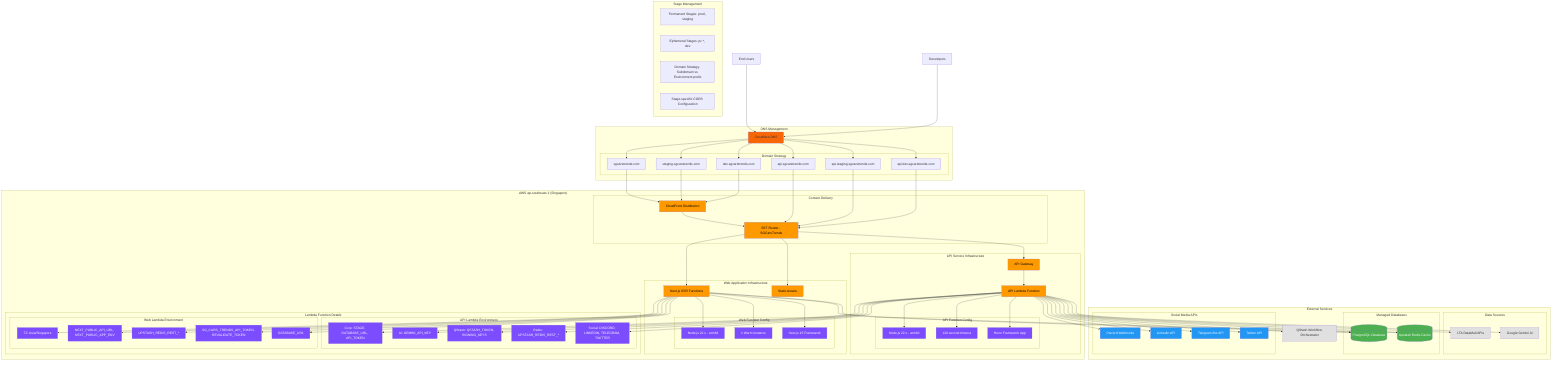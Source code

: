graph TB
    %% Users and External Access
    Users[End Users]
    Developers[Developers]
    
    %% DNS Layer
    subgraph "DNS Management"
        Cloudflare[Cloudflare DNS]
        
        subgraph "Domain Strategy"
            ProdDomain[sgcarstrends.com]
            StagingDomain[staging.sgcarstrends.com]
            DevDomain[dev.sgcarstrends.com]
            APIDomain[api.sgcarstrends.com]
            APIStagingDomain[api.staging.sgcarstrends.com]
            APIDevDomain[api.dev.sgcarstrends.com]
        end
    end
    
    %% AWS Infrastructure - Singapore Region
    subgraph "AWS ap-southeast-1 (Singapore)"
        %% CDN Layer
        subgraph "Content Delivery"
            CloudFront[CloudFront Distribution]
            Router[SST Router - SGCarsTrends]
        end
        
        %% API Infrastructure  
        subgraph "API Service Infrastructure"
            APIGateway[API Gateway]
            APILambda[API Lambda Function]
            
            subgraph "API Function Config"
                APIRuntime[Node.js 22.x - arm64]
                APITimeout[120 second timeout]
                HonoApp[Hono Framework App]
            end
        end
        
        %% Web Infrastructure
        subgraph "Web Application Infrastructure"
            NextjsSSR[Next.js SSR Functions]
            StaticAssets[Static Assets]
            
            subgraph "Web Function Config"
                WebRuntime[Node.js 22.x - arm64]
                WebWarm[1 Warm Instance]
                NextjsFramework[Next.js 15 Framework]
            end
        end
        
        %% Lambda Functions Detail
        subgraph "Lambda Function Details"
            subgraph "API Lambda Environment"
                CoreEnv[Core: STAGE, DATABASE_URL, API_TOKEN]
                AIEnv[AI: GEMINI_API_KEY] 
                QStashEnv[QStash: QSTASH_TOKEN, SIGNING_KEYS]
                RedisEnv[Redis: UPSTASH_REDIS_REST_*]
                SocialEnv[Social: DISCORD, LINKEDIN, TELEGRAM, TWITTER]
            end
            
            subgraph "Web Lambda Environment"
                WebEnv[TZ: Asia/Singapore]
                PublicEnv[NEXT_PUBLIC_API_URL, NEXT_PUBLIC_APP_ENV]
                WebRedis[UPSTASH_REDIS_REST_*]
                WebAuth[SG_CARS_TRENDS_API_TOKEN, REVALIDATE_TOKEN]
                WebDB[DATABASE_URL]
            end
        end
    end
    
    %% External Services
    subgraph "External Services"
        %% Data Sources
        subgraph "Data Sources"
            LTA[LTA DataMall APIs]
            GeminiAI[Google Gemini AI]
        end
        
        %% Message Queue
        QStash[QStash Workflow Orchestrator]
        
        %% Databases
        subgraph "Managed Databases"
            PostgreSQL[(PostgreSQL Database)]
            Upstash[(Upstash Redis Cache)]
        end
        
        %% Social Media
        subgraph "Social Media APIs"
            Discord[Discord Webhooks]
            LinkedIn[LinkedIn API]
            Telegram[Telegram Bot API]
            Twitter[Twitter API]
        end
    end
    
    %% Traffic Flow
    Users --> Cloudflare
    Developers --> Cloudflare
    
    %% DNS Resolution
    Cloudflare --> ProdDomain
    Cloudflare --> StagingDomain  
    Cloudflare --> DevDomain
    Cloudflare --> APIDomain
    Cloudflare --> APIStagingDomain
    Cloudflare --> APIDevDomain
    
    %% CloudFront Distribution
    ProdDomain --> CloudFront
    StagingDomain --> CloudFront
    DevDomain --> CloudFront
    
    %% Router Distribution
    CloudFront --> Router
    
    %% API Traffic
    APIDomain --> Router
    APIStagingDomain --> Router
    APIDevDomain --> Router
    Router --> APIGateway
    APIGateway --> APILambda
    
    %% Web Traffic
    Router --> NextjsSSR
    Router --> StaticAssets
    
    %% Function Configuration
    APILambda --> APIRuntime
    APILambda --> APITimeout
    APILambda --> HonoApp
    
    NextjsSSR --> WebRuntime
    NextjsSSR --> WebWarm
    NextjsSSR --> NextjsFramework
    
    %% Environment Configuration
    APILambda --> CoreEnv
    APILambda --> AIEnv
    APILambda --> QStashEnv
    APILambda --> RedisEnv
    APILambda --> SocialEnv
    
    NextjsSSR --> WebEnv
    NextjsSSR --> PublicEnv
    NextjsSSR --> WebRedis
    NextjsSSR --> WebAuth
    NextjsSSR --> WebDB
    
    %% External Connections
    APILambda --> LTA
    APILambda --> GeminiAI
    APILambda --> QStash
    APILambda --> PostgreSQL
    APILambda --> Upstash
    APILambda --> Discord
    APILambda --> LinkedIn
    APILambda --> Telegram
    APILambda --> Twitter
    
    NextjsSSR --> PostgreSQL
    NextjsSSR --> Upstash
    
    %% Stage Configuration Notes
    subgraph "Stage Management"
        PermanentStages[Permanent Stages: prod, staging]
        EphemeralStages[Ephemeral Stages: pr-*, dev]
        DomainStrategy[Domain Strategy: Subdomain vs Environment prefix]
        CORSConfig[Stage-specific CORS Configuration]
    end
    
    %% Styling
    classDef aws fill:#ff9900,color:#000
    classDef external fill:#e0e0e0
    classDef dns fill:#f76707
    classDef function fill:#7c4dff,color:#fff
    classDef database fill:#4caf50,color:#fff
    classDef social fill:#2196f3,color:#fff
    
    class CloudFront,Router,APIGateway,APILambda,NextjsSSR,StaticAssets aws
    class Cloudflare dns
    class APIRuntime,APITimeout,HonoApp,WebRuntime,WebWarm,NextjsFramework,CoreEnv,AIEnv,QStashEnv,RedisEnv,SocialEnv,WebEnv,PublicEnv,WebRedis,WebAuth,WebDB function
    class PostgreSQL,Upstash database
    class LTA,GeminiAI,QStash external
    class Discord,LinkedIn,Telegram,Twitter social